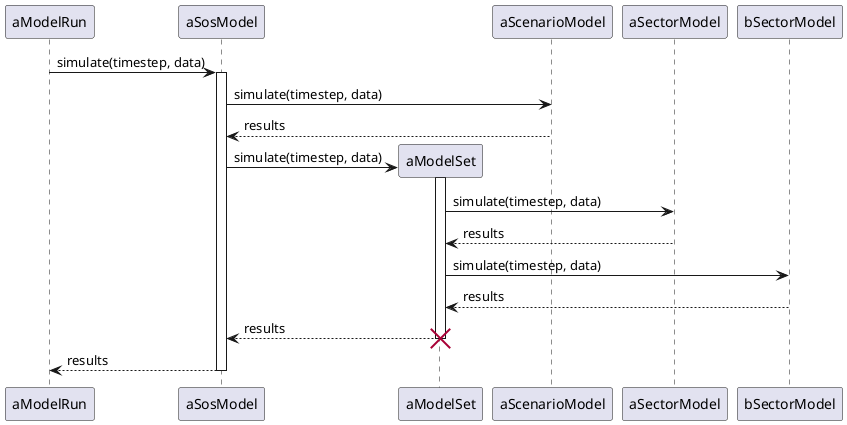 @startuml

participant aModelRun
participant aSosModel
participant aModelSet
participant aScenarioModel
participant aSectorModel
participant bSectorModel

aModelRun -> aSosModel : simulate(timestep, data)
activate aSosModel
aSosModel -> aScenarioModel : simulate(timestep, data)
aSosModel <-- aScenarioModel : results
create aModelSet
aSosModel -> aModelSet : simulate(timestep, data)
activate aModelSet
aModelSet -> aSectorModel : simulate(timestep, data)
aModelSet <-- aSectorModel : results  
aModelSet -> bSectorModel : simulate(timestep, data)
aModelSet <-- bSectorModel : results
aSosModel <-- aModelSet : results
deactivate aModelSet
destroy aModelSet
aSosModel --> aModelRun : results
deactivate aSosModel

@enduml